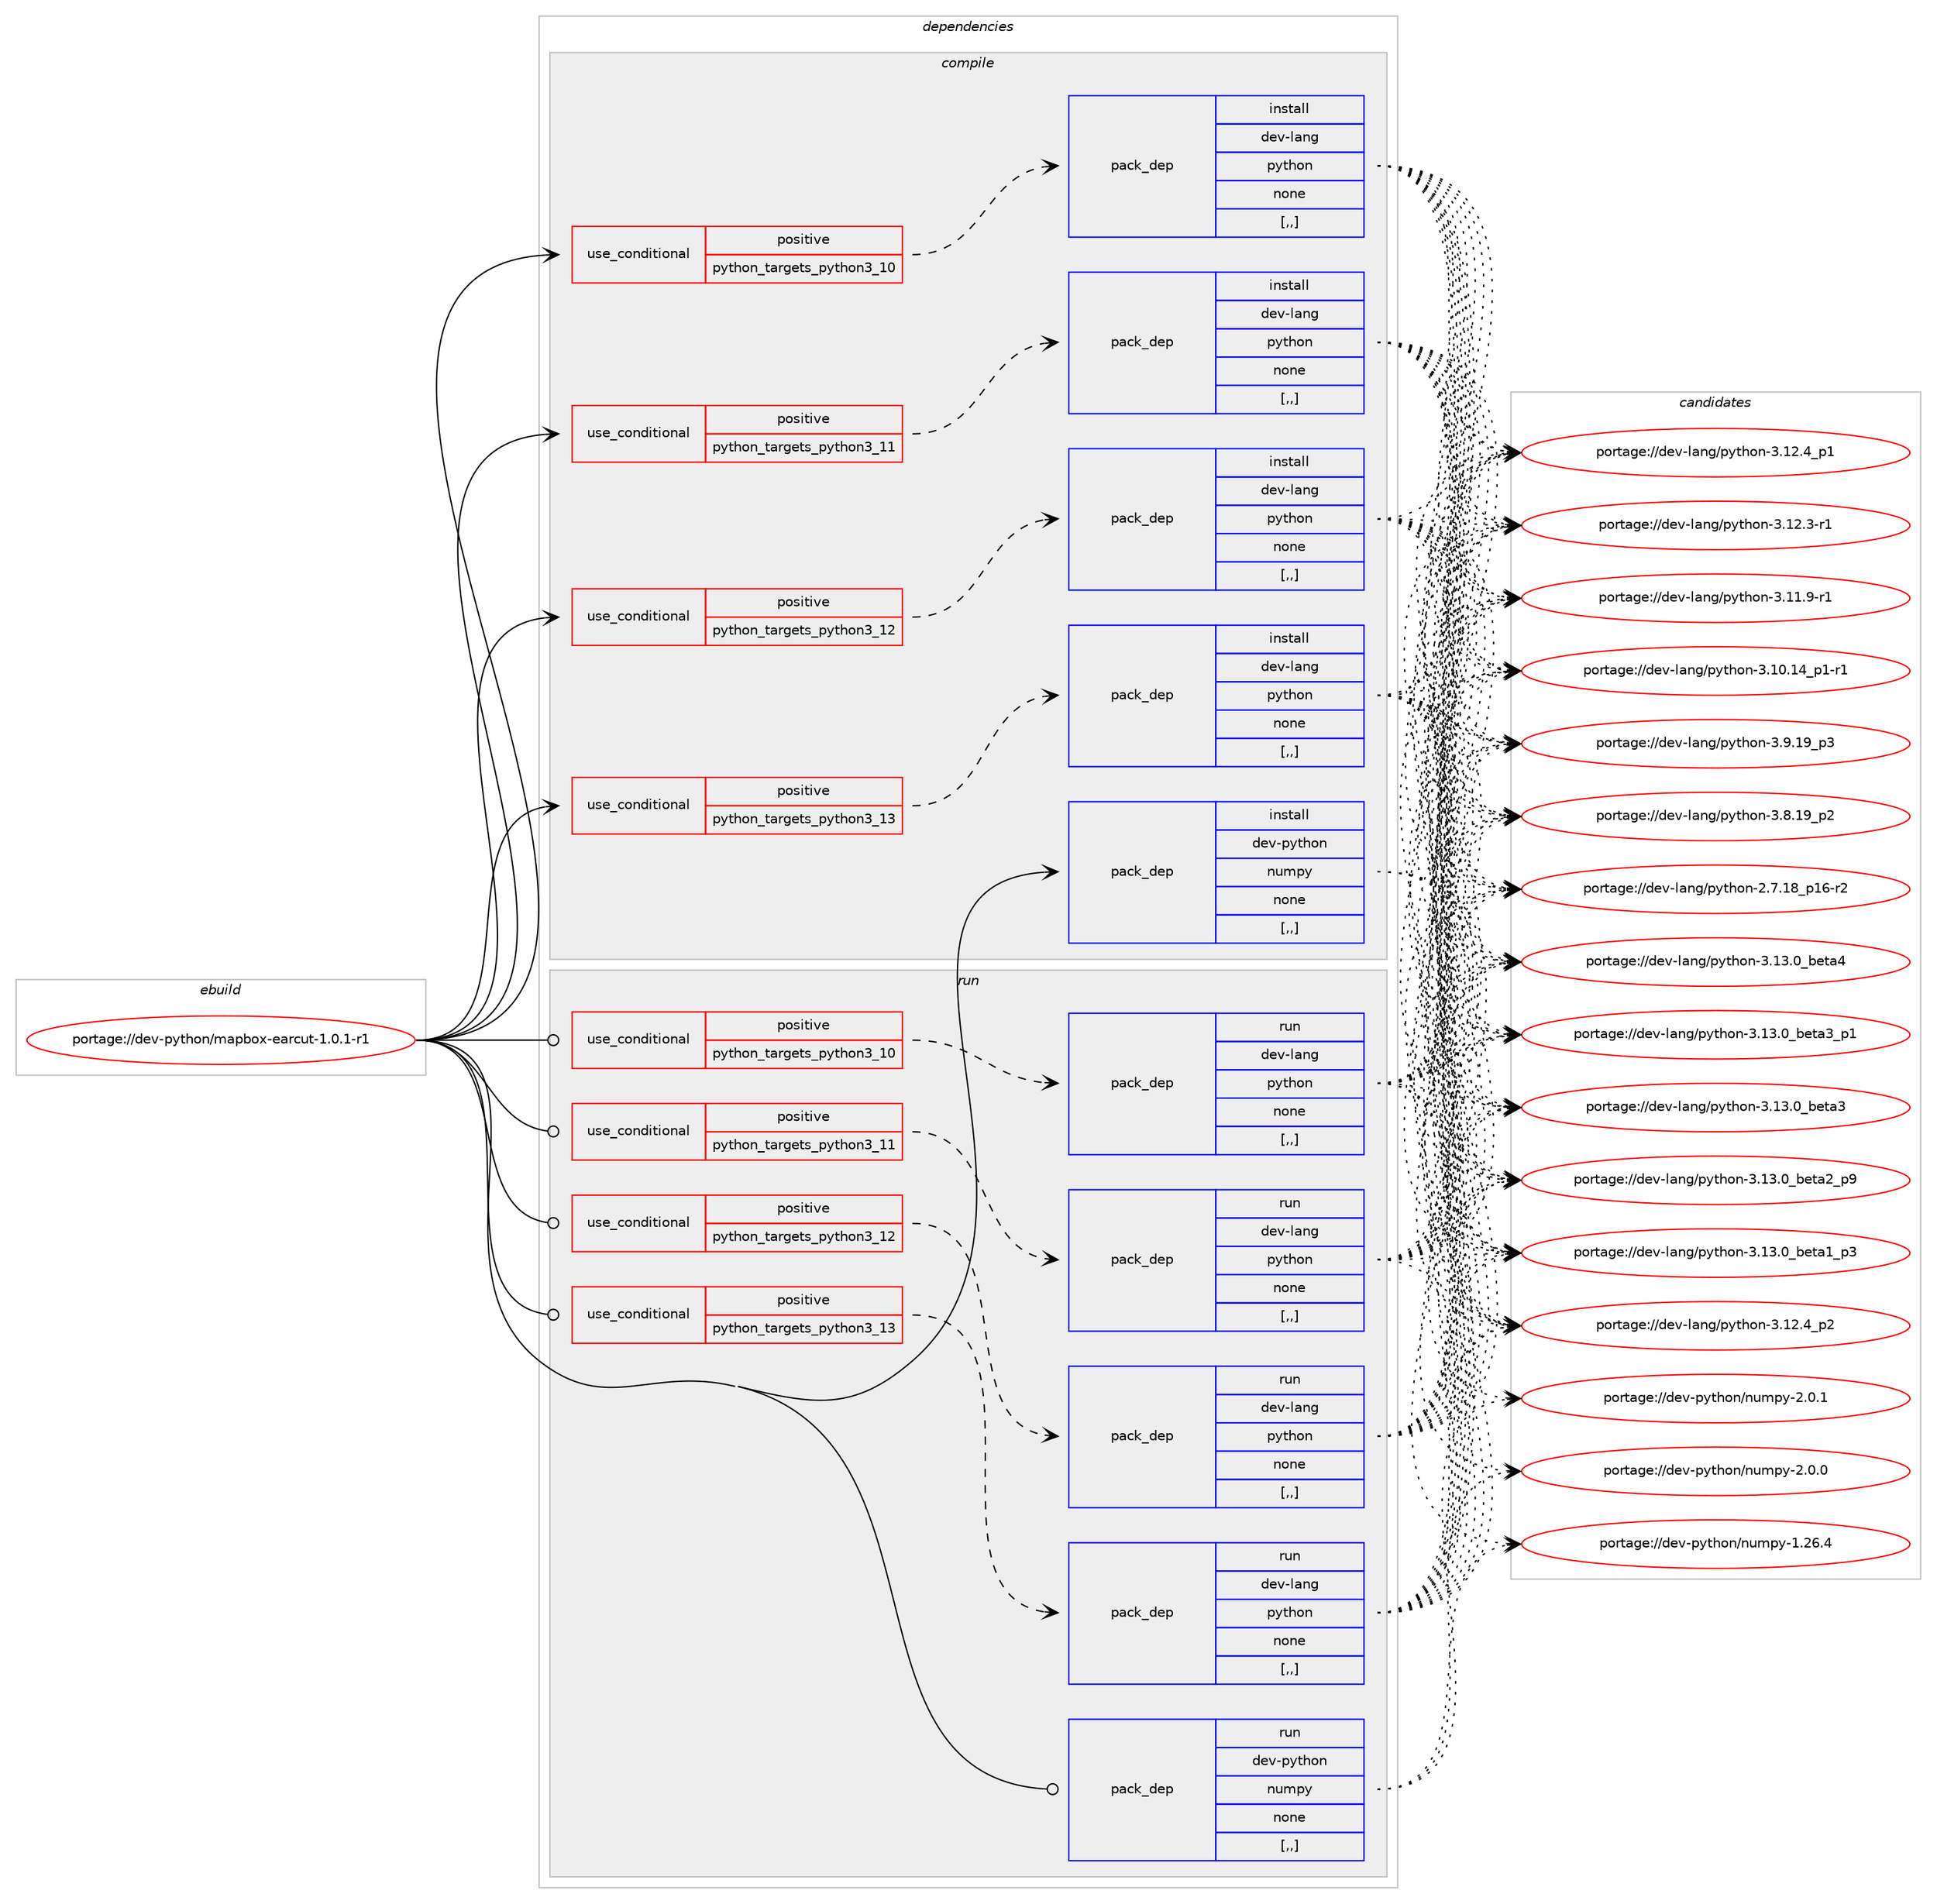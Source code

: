 digraph prolog {

# *************
# Graph options
# *************

newrank=true;
concentrate=true;
compound=true;
graph [rankdir=LR,fontname=Helvetica,fontsize=10,ranksep=1.5];#, ranksep=2.5, nodesep=0.2];
edge  [arrowhead=vee];
node  [fontname=Helvetica,fontsize=10];

# **********
# The ebuild
# **********

subgraph cluster_leftcol {
color=gray;
label=<<i>ebuild</i>>;
id [label="portage://dev-python/mapbox-earcut-1.0.1-r1", color=red, width=4, href="../dev-python/mapbox-earcut-1.0.1-r1.svg"];
}

# ****************
# The dependencies
# ****************

subgraph cluster_midcol {
color=gray;
label=<<i>dependencies</i>>;
subgraph cluster_compile {
fillcolor="#eeeeee";
style=filled;
label=<<i>compile</i>>;
subgraph cond34644 {
dependency150908 [label=<<TABLE BORDER="0" CELLBORDER="1" CELLSPACING="0" CELLPADDING="4"><TR><TD ROWSPAN="3" CELLPADDING="10">use_conditional</TD></TR><TR><TD>positive</TD></TR><TR><TD>python_targets_python3_10</TD></TR></TABLE>>, shape=none, color=red];
subgraph pack115015 {
dependency150909 [label=<<TABLE BORDER="0" CELLBORDER="1" CELLSPACING="0" CELLPADDING="4" WIDTH="220"><TR><TD ROWSPAN="6" CELLPADDING="30">pack_dep</TD></TR><TR><TD WIDTH="110">install</TD></TR><TR><TD>dev-lang</TD></TR><TR><TD>python</TD></TR><TR><TD>none</TD></TR><TR><TD>[,,]</TD></TR></TABLE>>, shape=none, color=blue];
}
dependency150908:e -> dependency150909:w [weight=20,style="dashed",arrowhead="vee"];
}
id:e -> dependency150908:w [weight=20,style="solid",arrowhead="vee"];
subgraph cond34645 {
dependency150910 [label=<<TABLE BORDER="0" CELLBORDER="1" CELLSPACING="0" CELLPADDING="4"><TR><TD ROWSPAN="3" CELLPADDING="10">use_conditional</TD></TR><TR><TD>positive</TD></TR><TR><TD>python_targets_python3_11</TD></TR></TABLE>>, shape=none, color=red];
subgraph pack115016 {
dependency150911 [label=<<TABLE BORDER="0" CELLBORDER="1" CELLSPACING="0" CELLPADDING="4" WIDTH="220"><TR><TD ROWSPAN="6" CELLPADDING="30">pack_dep</TD></TR><TR><TD WIDTH="110">install</TD></TR><TR><TD>dev-lang</TD></TR><TR><TD>python</TD></TR><TR><TD>none</TD></TR><TR><TD>[,,]</TD></TR></TABLE>>, shape=none, color=blue];
}
dependency150910:e -> dependency150911:w [weight=20,style="dashed",arrowhead="vee"];
}
id:e -> dependency150910:w [weight=20,style="solid",arrowhead="vee"];
subgraph cond34646 {
dependency150912 [label=<<TABLE BORDER="0" CELLBORDER="1" CELLSPACING="0" CELLPADDING="4"><TR><TD ROWSPAN="3" CELLPADDING="10">use_conditional</TD></TR><TR><TD>positive</TD></TR><TR><TD>python_targets_python3_12</TD></TR></TABLE>>, shape=none, color=red];
subgraph pack115017 {
dependency150913 [label=<<TABLE BORDER="0" CELLBORDER="1" CELLSPACING="0" CELLPADDING="4" WIDTH="220"><TR><TD ROWSPAN="6" CELLPADDING="30">pack_dep</TD></TR><TR><TD WIDTH="110">install</TD></TR><TR><TD>dev-lang</TD></TR><TR><TD>python</TD></TR><TR><TD>none</TD></TR><TR><TD>[,,]</TD></TR></TABLE>>, shape=none, color=blue];
}
dependency150912:e -> dependency150913:w [weight=20,style="dashed",arrowhead="vee"];
}
id:e -> dependency150912:w [weight=20,style="solid",arrowhead="vee"];
subgraph cond34647 {
dependency150914 [label=<<TABLE BORDER="0" CELLBORDER="1" CELLSPACING="0" CELLPADDING="4"><TR><TD ROWSPAN="3" CELLPADDING="10">use_conditional</TD></TR><TR><TD>positive</TD></TR><TR><TD>python_targets_python3_13</TD></TR></TABLE>>, shape=none, color=red];
subgraph pack115018 {
dependency150915 [label=<<TABLE BORDER="0" CELLBORDER="1" CELLSPACING="0" CELLPADDING="4" WIDTH="220"><TR><TD ROWSPAN="6" CELLPADDING="30">pack_dep</TD></TR><TR><TD WIDTH="110">install</TD></TR><TR><TD>dev-lang</TD></TR><TR><TD>python</TD></TR><TR><TD>none</TD></TR><TR><TD>[,,]</TD></TR></TABLE>>, shape=none, color=blue];
}
dependency150914:e -> dependency150915:w [weight=20,style="dashed",arrowhead="vee"];
}
id:e -> dependency150914:w [weight=20,style="solid",arrowhead="vee"];
subgraph pack115019 {
dependency150916 [label=<<TABLE BORDER="0" CELLBORDER="1" CELLSPACING="0" CELLPADDING="4" WIDTH="220"><TR><TD ROWSPAN="6" CELLPADDING="30">pack_dep</TD></TR><TR><TD WIDTH="110">install</TD></TR><TR><TD>dev-python</TD></TR><TR><TD>numpy</TD></TR><TR><TD>none</TD></TR><TR><TD>[,,]</TD></TR></TABLE>>, shape=none, color=blue];
}
id:e -> dependency150916:w [weight=20,style="solid",arrowhead="vee"];
}
subgraph cluster_compileandrun {
fillcolor="#eeeeee";
style=filled;
label=<<i>compile and run</i>>;
}
subgraph cluster_run {
fillcolor="#eeeeee";
style=filled;
label=<<i>run</i>>;
subgraph cond34648 {
dependency150917 [label=<<TABLE BORDER="0" CELLBORDER="1" CELLSPACING="0" CELLPADDING="4"><TR><TD ROWSPAN="3" CELLPADDING="10">use_conditional</TD></TR><TR><TD>positive</TD></TR><TR><TD>python_targets_python3_10</TD></TR></TABLE>>, shape=none, color=red];
subgraph pack115020 {
dependency150918 [label=<<TABLE BORDER="0" CELLBORDER="1" CELLSPACING="0" CELLPADDING="4" WIDTH="220"><TR><TD ROWSPAN="6" CELLPADDING="30">pack_dep</TD></TR><TR><TD WIDTH="110">run</TD></TR><TR><TD>dev-lang</TD></TR><TR><TD>python</TD></TR><TR><TD>none</TD></TR><TR><TD>[,,]</TD></TR></TABLE>>, shape=none, color=blue];
}
dependency150917:e -> dependency150918:w [weight=20,style="dashed",arrowhead="vee"];
}
id:e -> dependency150917:w [weight=20,style="solid",arrowhead="odot"];
subgraph cond34649 {
dependency150919 [label=<<TABLE BORDER="0" CELLBORDER="1" CELLSPACING="0" CELLPADDING="4"><TR><TD ROWSPAN="3" CELLPADDING="10">use_conditional</TD></TR><TR><TD>positive</TD></TR><TR><TD>python_targets_python3_11</TD></TR></TABLE>>, shape=none, color=red];
subgraph pack115021 {
dependency150920 [label=<<TABLE BORDER="0" CELLBORDER="1" CELLSPACING="0" CELLPADDING="4" WIDTH="220"><TR><TD ROWSPAN="6" CELLPADDING="30">pack_dep</TD></TR><TR><TD WIDTH="110">run</TD></TR><TR><TD>dev-lang</TD></TR><TR><TD>python</TD></TR><TR><TD>none</TD></TR><TR><TD>[,,]</TD></TR></TABLE>>, shape=none, color=blue];
}
dependency150919:e -> dependency150920:w [weight=20,style="dashed",arrowhead="vee"];
}
id:e -> dependency150919:w [weight=20,style="solid",arrowhead="odot"];
subgraph cond34650 {
dependency150921 [label=<<TABLE BORDER="0" CELLBORDER="1" CELLSPACING="0" CELLPADDING="4"><TR><TD ROWSPAN="3" CELLPADDING="10">use_conditional</TD></TR><TR><TD>positive</TD></TR><TR><TD>python_targets_python3_12</TD></TR></TABLE>>, shape=none, color=red];
subgraph pack115022 {
dependency150922 [label=<<TABLE BORDER="0" CELLBORDER="1" CELLSPACING="0" CELLPADDING="4" WIDTH="220"><TR><TD ROWSPAN="6" CELLPADDING="30">pack_dep</TD></TR><TR><TD WIDTH="110">run</TD></TR><TR><TD>dev-lang</TD></TR><TR><TD>python</TD></TR><TR><TD>none</TD></TR><TR><TD>[,,]</TD></TR></TABLE>>, shape=none, color=blue];
}
dependency150921:e -> dependency150922:w [weight=20,style="dashed",arrowhead="vee"];
}
id:e -> dependency150921:w [weight=20,style="solid",arrowhead="odot"];
subgraph cond34651 {
dependency150923 [label=<<TABLE BORDER="0" CELLBORDER="1" CELLSPACING="0" CELLPADDING="4"><TR><TD ROWSPAN="3" CELLPADDING="10">use_conditional</TD></TR><TR><TD>positive</TD></TR><TR><TD>python_targets_python3_13</TD></TR></TABLE>>, shape=none, color=red];
subgraph pack115023 {
dependency150924 [label=<<TABLE BORDER="0" CELLBORDER="1" CELLSPACING="0" CELLPADDING="4" WIDTH="220"><TR><TD ROWSPAN="6" CELLPADDING="30">pack_dep</TD></TR><TR><TD WIDTH="110">run</TD></TR><TR><TD>dev-lang</TD></TR><TR><TD>python</TD></TR><TR><TD>none</TD></TR><TR><TD>[,,]</TD></TR></TABLE>>, shape=none, color=blue];
}
dependency150923:e -> dependency150924:w [weight=20,style="dashed",arrowhead="vee"];
}
id:e -> dependency150923:w [weight=20,style="solid",arrowhead="odot"];
subgraph pack115024 {
dependency150925 [label=<<TABLE BORDER="0" CELLBORDER="1" CELLSPACING="0" CELLPADDING="4" WIDTH="220"><TR><TD ROWSPAN="6" CELLPADDING="30">pack_dep</TD></TR><TR><TD WIDTH="110">run</TD></TR><TR><TD>dev-python</TD></TR><TR><TD>numpy</TD></TR><TR><TD>none</TD></TR><TR><TD>[,,]</TD></TR></TABLE>>, shape=none, color=blue];
}
id:e -> dependency150925:w [weight=20,style="solid",arrowhead="odot"];
}
}

# **************
# The candidates
# **************

subgraph cluster_choices {
rank=same;
color=gray;
label=<<i>candidates</i>>;

subgraph choice115015 {
color=black;
nodesep=1;
choice1001011184510897110103471121211161041111104551464951464895981011169752 [label="portage://dev-lang/python-3.13.0_beta4", color=red, width=4,href="../dev-lang/python-3.13.0_beta4.svg"];
choice10010111845108971101034711212111610411111045514649514648959810111697519511249 [label="portage://dev-lang/python-3.13.0_beta3_p1", color=red, width=4,href="../dev-lang/python-3.13.0_beta3_p1.svg"];
choice1001011184510897110103471121211161041111104551464951464895981011169751 [label="portage://dev-lang/python-3.13.0_beta3", color=red, width=4,href="../dev-lang/python-3.13.0_beta3.svg"];
choice10010111845108971101034711212111610411111045514649514648959810111697509511257 [label="portage://dev-lang/python-3.13.0_beta2_p9", color=red, width=4,href="../dev-lang/python-3.13.0_beta2_p9.svg"];
choice10010111845108971101034711212111610411111045514649514648959810111697499511251 [label="portage://dev-lang/python-3.13.0_beta1_p3", color=red, width=4,href="../dev-lang/python-3.13.0_beta1_p3.svg"];
choice100101118451089711010347112121116104111110455146495046529511250 [label="portage://dev-lang/python-3.12.4_p2", color=red, width=4,href="../dev-lang/python-3.12.4_p2.svg"];
choice100101118451089711010347112121116104111110455146495046529511249 [label="portage://dev-lang/python-3.12.4_p1", color=red, width=4,href="../dev-lang/python-3.12.4_p1.svg"];
choice100101118451089711010347112121116104111110455146495046514511449 [label="portage://dev-lang/python-3.12.3-r1", color=red, width=4,href="../dev-lang/python-3.12.3-r1.svg"];
choice100101118451089711010347112121116104111110455146494946574511449 [label="portage://dev-lang/python-3.11.9-r1", color=red, width=4,href="../dev-lang/python-3.11.9-r1.svg"];
choice100101118451089711010347112121116104111110455146494846495295112494511449 [label="portage://dev-lang/python-3.10.14_p1-r1", color=red, width=4,href="../dev-lang/python-3.10.14_p1-r1.svg"];
choice100101118451089711010347112121116104111110455146574649579511251 [label="portage://dev-lang/python-3.9.19_p3", color=red, width=4,href="../dev-lang/python-3.9.19_p3.svg"];
choice100101118451089711010347112121116104111110455146564649579511250 [label="portage://dev-lang/python-3.8.19_p2", color=red, width=4,href="../dev-lang/python-3.8.19_p2.svg"];
choice100101118451089711010347112121116104111110455046554649569511249544511450 [label="portage://dev-lang/python-2.7.18_p16-r2", color=red, width=4,href="../dev-lang/python-2.7.18_p16-r2.svg"];
dependency150909:e -> choice1001011184510897110103471121211161041111104551464951464895981011169752:w [style=dotted,weight="100"];
dependency150909:e -> choice10010111845108971101034711212111610411111045514649514648959810111697519511249:w [style=dotted,weight="100"];
dependency150909:e -> choice1001011184510897110103471121211161041111104551464951464895981011169751:w [style=dotted,weight="100"];
dependency150909:e -> choice10010111845108971101034711212111610411111045514649514648959810111697509511257:w [style=dotted,weight="100"];
dependency150909:e -> choice10010111845108971101034711212111610411111045514649514648959810111697499511251:w [style=dotted,weight="100"];
dependency150909:e -> choice100101118451089711010347112121116104111110455146495046529511250:w [style=dotted,weight="100"];
dependency150909:e -> choice100101118451089711010347112121116104111110455146495046529511249:w [style=dotted,weight="100"];
dependency150909:e -> choice100101118451089711010347112121116104111110455146495046514511449:w [style=dotted,weight="100"];
dependency150909:e -> choice100101118451089711010347112121116104111110455146494946574511449:w [style=dotted,weight="100"];
dependency150909:e -> choice100101118451089711010347112121116104111110455146494846495295112494511449:w [style=dotted,weight="100"];
dependency150909:e -> choice100101118451089711010347112121116104111110455146574649579511251:w [style=dotted,weight="100"];
dependency150909:e -> choice100101118451089711010347112121116104111110455146564649579511250:w [style=dotted,weight="100"];
dependency150909:e -> choice100101118451089711010347112121116104111110455046554649569511249544511450:w [style=dotted,weight="100"];
}
subgraph choice115016 {
color=black;
nodesep=1;
choice1001011184510897110103471121211161041111104551464951464895981011169752 [label="portage://dev-lang/python-3.13.0_beta4", color=red, width=4,href="../dev-lang/python-3.13.0_beta4.svg"];
choice10010111845108971101034711212111610411111045514649514648959810111697519511249 [label="portage://dev-lang/python-3.13.0_beta3_p1", color=red, width=4,href="../dev-lang/python-3.13.0_beta3_p1.svg"];
choice1001011184510897110103471121211161041111104551464951464895981011169751 [label="portage://dev-lang/python-3.13.0_beta3", color=red, width=4,href="../dev-lang/python-3.13.0_beta3.svg"];
choice10010111845108971101034711212111610411111045514649514648959810111697509511257 [label="portage://dev-lang/python-3.13.0_beta2_p9", color=red, width=4,href="../dev-lang/python-3.13.0_beta2_p9.svg"];
choice10010111845108971101034711212111610411111045514649514648959810111697499511251 [label="portage://dev-lang/python-3.13.0_beta1_p3", color=red, width=4,href="../dev-lang/python-3.13.0_beta1_p3.svg"];
choice100101118451089711010347112121116104111110455146495046529511250 [label="portage://dev-lang/python-3.12.4_p2", color=red, width=4,href="../dev-lang/python-3.12.4_p2.svg"];
choice100101118451089711010347112121116104111110455146495046529511249 [label="portage://dev-lang/python-3.12.4_p1", color=red, width=4,href="../dev-lang/python-3.12.4_p1.svg"];
choice100101118451089711010347112121116104111110455146495046514511449 [label="portage://dev-lang/python-3.12.3-r1", color=red, width=4,href="../dev-lang/python-3.12.3-r1.svg"];
choice100101118451089711010347112121116104111110455146494946574511449 [label="portage://dev-lang/python-3.11.9-r1", color=red, width=4,href="../dev-lang/python-3.11.9-r1.svg"];
choice100101118451089711010347112121116104111110455146494846495295112494511449 [label="portage://dev-lang/python-3.10.14_p1-r1", color=red, width=4,href="../dev-lang/python-3.10.14_p1-r1.svg"];
choice100101118451089711010347112121116104111110455146574649579511251 [label="portage://dev-lang/python-3.9.19_p3", color=red, width=4,href="../dev-lang/python-3.9.19_p3.svg"];
choice100101118451089711010347112121116104111110455146564649579511250 [label="portage://dev-lang/python-3.8.19_p2", color=red, width=4,href="../dev-lang/python-3.8.19_p2.svg"];
choice100101118451089711010347112121116104111110455046554649569511249544511450 [label="portage://dev-lang/python-2.7.18_p16-r2", color=red, width=4,href="../dev-lang/python-2.7.18_p16-r2.svg"];
dependency150911:e -> choice1001011184510897110103471121211161041111104551464951464895981011169752:w [style=dotted,weight="100"];
dependency150911:e -> choice10010111845108971101034711212111610411111045514649514648959810111697519511249:w [style=dotted,weight="100"];
dependency150911:e -> choice1001011184510897110103471121211161041111104551464951464895981011169751:w [style=dotted,weight="100"];
dependency150911:e -> choice10010111845108971101034711212111610411111045514649514648959810111697509511257:w [style=dotted,weight="100"];
dependency150911:e -> choice10010111845108971101034711212111610411111045514649514648959810111697499511251:w [style=dotted,weight="100"];
dependency150911:e -> choice100101118451089711010347112121116104111110455146495046529511250:w [style=dotted,weight="100"];
dependency150911:e -> choice100101118451089711010347112121116104111110455146495046529511249:w [style=dotted,weight="100"];
dependency150911:e -> choice100101118451089711010347112121116104111110455146495046514511449:w [style=dotted,weight="100"];
dependency150911:e -> choice100101118451089711010347112121116104111110455146494946574511449:w [style=dotted,weight="100"];
dependency150911:e -> choice100101118451089711010347112121116104111110455146494846495295112494511449:w [style=dotted,weight="100"];
dependency150911:e -> choice100101118451089711010347112121116104111110455146574649579511251:w [style=dotted,weight="100"];
dependency150911:e -> choice100101118451089711010347112121116104111110455146564649579511250:w [style=dotted,weight="100"];
dependency150911:e -> choice100101118451089711010347112121116104111110455046554649569511249544511450:w [style=dotted,weight="100"];
}
subgraph choice115017 {
color=black;
nodesep=1;
choice1001011184510897110103471121211161041111104551464951464895981011169752 [label="portage://dev-lang/python-3.13.0_beta4", color=red, width=4,href="../dev-lang/python-3.13.0_beta4.svg"];
choice10010111845108971101034711212111610411111045514649514648959810111697519511249 [label="portage://dev-lang/python-3.13.0_beta3_p1", color=red, width=4,href="../dev-lang/python-3.13.0_beta3_p1.svg"];
choice1001011184510897110103471121211161041111104551464951464895981011169751 [label="portage://dev-lang/python-3.13.0_beta3", color=red, width=4,href="../dev-lang/python-3.13.0_beta3.svg"];
choice10010111845108971101034711212111610411111045514649514648959810111697509511257 [label="portage://dev-lang/python-3.13.0_beta2_p9", color=red, width=4,href="../dev-lang/python-3.13.0_beta2_p9.svg"];
choice10010111845108971101034711212111610411111045514649514648959810111697499511251 [label="portage://dev-lang/python-3.13.0_beta1_p3", color=red, width=4,href="../dev-lang/python-3.13.0_beta1_p3.svg"];
choice100101118451089711010347112121116104111110455146495046529511250 [label="portage://dev-lang/python-3.12.4_p2", color=red, width=4,href="../dev-lang/python-3.12.4_p2.svg"];
choice100101118451089711010347112121116104111110455146495046529511249 [label="portage://dev-lang/python-3.12.4_p1", color=red, width=4,href="../dev-lang/python-3.12.4_p1.svg"];
choice100101118451089711010347112121116104111110455146495046514511449 [label="portage://dev-lang/python-3.12.3-r1", color=red, width=4,href="../dev-lang/python-3.12.3-r1.svg"];
choice100101118451089711010347112121116104111110455146494946574511449 [label="portage://dev-lang/python-3.11.9-r1", color=red, width=4,href="../dev-lang/python-3.11.9-r1.svg"];
choice100101118451089711010347112121116104111110455146494846495295112494511449 [label="portage://dev-lang/python-3.10.14_p1-r1", color=red, width=4,href="../dev-lang/python-3.10.14_p1-r1.svg"];
choice100101118451089711010347112121116104111110455146574649579511251 [label="portage://dev-lang/python-3.9.19_p3", color=red, width=4,href="../dev-lang/python-3.9.19_p3.svg"];
choice100101118451089711010347112121116104111110455146564649579511250 [label="portage://dev-lang/python-3.8.19_p2", color=red, width=4,href="../dev-lang/python-3.8.19_p2.svg"];
choice100101118451089711010347112121116104111110455046554649569511249544511450 [label="portage://dev-lang/python-2.7.18_p16-r2", color=red, width=4,href="../dev-lang/python-2.7.18_p16-r2.svg"];
dependency150913:e -> choice1001011184510897110103471121211161041111104551464951464895981011169752:w [style=dotted,weight="100"];
dependency150913:e -> choice10010111845108971101034711212111610411111045514649514648959810111697519511249:w [style=dotted,weight="100"];
dependency150913:e -> choice1001011184510897110103471121211161041111104551464951464895981011169751:w [style=dotted,weight="100"];
dependency150913:e -> choice10010111845108971101034711212111610411111045514649514648959810111697509511257:w [style=dotted,weight="100"];
dependency150913:e -> choice10010111845108971101034711212111610411111045514649514648959810111697499511251:w [style=dotted,weight="100"];
dependency150913:e -> choice100101118451089711010347112121116104111110455146495046529511250:w [style=dotted,weight="100"];
dependency150913:e -> choice100101118451089711010347112121116104111110455146495046529511249:w [style=dotted,weight="100"];
dependency150913:e -> choice100101118451089711010347112121116104111110455146495046514511449:w [style=dotted,weight="100"];
dependency150913:e -> choice100101118451089711010347112121116104111110455146494946574511449:w [style=dotted,weight="100"];
dependency150913:e -> choice100101118451089711010347112121116104111110455146494846495295112494511449:w [style=dotted,weight="100"];
dependency150913:e -> choice100101118451089711010347112121116104111110455146574649579511251:w [style=dotted,weight="100"];
dependency150913:e -> choice100101118451089711010347112121116104111110455146564649579511250:w [style=dotted,weight="100"];
dependency150913:e -> choice100101118451089711010347112121116104111110455046554649569511249544511450:w [style=dotted,weight="100"];
}
subgraph choice115018 {
color=black;
nodesep=1;
choice1001011184510897110103471121211161041111104551464951464895981011169752 [label="portage://dev-lang/python-3.13.0_beta4", color=red, width=4,href="../dev-lang/python-3.13.0_beta4.svg"];
choice10010111845108971101034711212111610411111045514649514648959810111697519511249 [label="portage://dev-lang/python-3.13.0_beta3_p1", color=red, width=4,href="../dev-lang/python-3.13.0_beta3_p1.svg"];
choice1001011184510897110103471121211161041111104551464951464895981011169751 [label="portage://dev-lang/python-3.13.0_beta3", color=red, width=4,href="../dev-lang/python-3.13.0_beta3.svg"];
choice10010111845108971101034711212111610411111045514649514648959810111697509511257 [label="portage://dev-lang/python-3.13.0_beta2_p9", color=red, width=4,href="../dev-lang/python-3.13.0_beta2_p9.svg"];
choice10010111845108971101034711212111610411111045514649514648959810111697499511251 [label="portage://dev-lang/python-3.13.0_beta1_p3", color=red, width=4,href="../dev-lang/python-3.13.0_beta1_p3.svg"];
choice100101118451089711010347112121116104111110455146495046529511250 [label="portage://dev-lang/python-3.12.4_p2", color=red, width=4,href="../dev-lang/python-3.12.4_p2.svg"];
choice100101118451089711010347112121116104111110455146495046529511249 [label="portage://dev-lang/python-3.12.4_p1", color=red, width=4,href="../dev-lang/python-3.12.4_p1.svg"];
choice100101118451089711010347112121116104111110455146495046514511449 [label="portage://dev-lang/python-3.12.3-r1", color=red, width=4,href="../dev-lang/python-3.12.3-r1.svg"];
choice100101118451089711010347112121116104111110455146494946574511449 [label="portage://dev-lang/python-3.11.9-r1", color=red, width=4,href="../dev-lang/python-3.11.9-r1.svg"];
choice100101118451089711010347112121116104111110455146494846495295112494511449 [label="portage://dev-lang/python-3.10.14_p1-r1", color=red, width=4,href="../dev-lang/python-3.10.14_p1-r1.svg"];
choice100101118451089711010347112121116104111110455146574649579511251 [label="portage://dev-lang/python-3.9.19_p3", color=red, width=4,href="../dev-lang/python-3.9.19_p3.svg"];
choice100101118451089711010347112121116104111110455146564649579511250 [label="portage://dev-lang/python-3.8.19_p2", color=red, width=4,href="../dev-lang/python-3.8.19_p2.svg"];
choice100101118451089711010347112121116104111110455046554649569511249544511450 [label="portage://dev-lang/python-2.7.18_p16-r2", color=red, width=4,href="../dev-lang/python-2.7.18_p16-r2.svg"];
dependency150915:e -> choice1001011184510897110103471121211161041111104551464951464895981011169752:w [style=dotted,weight="100"];
dependency150915:e -> choice10010111845108971101034711212111610411111045514649514648959810111697519511249:w [style=dotted,weight="100"];
dependency150915:e -> choice1001011184510897110103471121211161041111104551464951464895981011169751:w [style=dotted,weight="100"];
dependency150915:e -> choice10010111845108971101034711212111610411111045514649514648959810111697509511257:w [style=dotted,weight="100"];
dependency150915:e -> choice10010111845108971101034711212111610411111045514649514648959810111697499511251:w [style=dotted,weight="100"];
dependency150915:e -> choice100101118451089711010347112121116104111110455146495046529511250:w [style=dotted,weight="100"];
dependency150915:e -> choice100101118451089711010347112121116104111110455146495046529511249:w [style=dotted,weight="100"];
dependency150915:e -> choice100101118451089711010347112121116104111110455146495046514511449:w [style=dotted,weight="100"];
dependency150915:e -> choice100101118451089711010347112121116104111110455146494946574511449:w [style=dotted,weight="100"];
dependency150915:e -> choice100101118451089711010347112121116104111110455146494846495295112494511449:w [style=dotted,weight="100"];
dependency150915:e -> choice100101118451089711010347112121116104111110455146574649579511251:w [style=dotted,weight="100"];
dependency150915:e -> choice100101118451089711010347112121116104111110455146564649579511250:w [style=dotted,weight="100"];
dependency150915:e -> choice100101118451089711010347112121116104111110455046554649569511249544511450:w [style=dotted,weight="100"];
}
subgraph choice115019 {
color=black;
nodesep=1;
choice1001011184511212111610411111047110117109112121455046484649 [label="portage://dev-python/numpy-2.0.1", color=red, width=4,href="../dev-python/numpy-2.0.1.svg"];
choice1001011184511212111610411111047110117109112121455046484648 [label="portage://dev-python/numpy-2.0.0", color=red, width=4,href="../dev-python/numpy-2.0.0.svg"];
choice100101118451121211161041111104711011710911212145494650544652 [label="portage://dev-python/numpy-1.26.4", color=red, width=4,href="../dev-python/numpy-1.26.4.svg"];
dependency150916:e -> choice1001011184511212111610411111047110117109112121455046484649:w [style=dotted,weight="100"];
dependency150916:e -> choice1001011184511212111610411111047110117109112121455046484648:w [style=dotted,weight="100"];
dependency150916:e -> choice100101118451121211161041111104711011710911212145494650544652:w [style=dotted,weight="100"];
}
subgraph choice115020 {
color=black;
nodesep=1;
choice1001011184510897110103471121211161041111104551464951464895981011169752 [label="portage://dev-lang/python-3.13.0_beta4", color=red, width=4,href="../dev-lang/python-3.13.0_beta4.svg"];
choice10010111845108971101034711212111610411111045514649514648959810111697519511249 [label="portage://dev-lang/python-3.13.0_beta3_p1", color=red, width=4,href="../dev-lang/python-3.13.0_beta3_p1.svg"];
choice1001011184510897110103471121211161041111104551464951464895981011169751 [label="portage://dev-lang/python-3.13.0_beta3", color=red, width=4,href="../dev-lang/python-3.13.0_beta3.svg"];
choice10010111845108971101034711212111610411111045514649514648959810111697509511257 [label="portage://dev-lang/python-3.13.0_beta2_p9", color=red, width=4,href="../dev-lang/python-3.13.0_beta2_p9.svg"];
choice10010111845108971101034711212111610411111045514649514648959810111697499511251 [label="portage://dev-lang/python-3.13.0_beta1_p3", color=red, width=4,href="../dev-lang/python-3.13.0_beta1_p3.svg"];
choice100101118451089711010347112121116104111110455146495046529511250 [label="portage://dev-lang/python-3.12.4_p2", color=red, width=4,href="../dev-lang/python-3.12.4_p2.svg"];
choice100101118451089711010347112121116104111110455146495046529511249 [label="portage://dev-lang/python-3.12.4_p1", color=red, width=4,href="../dev-lang/python-3.12.4_p1.svg"];
choice100101118451089711010347112121116104111110455146495046514511449 [label="portage://dev-lang/python-3.12.3-r1", color=red, width=4,href="../dev-lang/python-3.12.3-r1.svg"];
choice100101118451089711010347112121116104111110455146494946574511449 [label="portage://dev-lang/python-3.11.9-r1", color=red, width=4,href="../dev-lang/python-3.11.9-r1.svg"];
choice100101118451089711010347112121116104111110455146494846495295112494511449 [label="portage://dev-lang/python-3.10.14_p1-r1", color=red, width=4,href="../dev-lang/python-3.10.14_p1-r1.svg"];
choice100101118451089711010347112121116104111110455146574649579511251 [label="portage://dev-lang/python-3.9.19_p3", color=red, width=4,href="../dev-lang/python-3.9.19_p3.svg"];
choice100101118451089711010347112121116104111110455146564649579511250 [label="portage://dev-lang/python-3.8.19_p2", color=red, width=4,href="../dev-lang/python-3.8.19_p2.svg"];
choice100101118451089711010347112121116104111110455046554649569511249544511450 [label="portage://dev-lang/python-2.7.18_p16-r2", color=red, width=4,href="../dev-lang/python-2.7.18_p16-r2.svg"];
dependency150918:e -> choice1001011184510897110103471121211161041111104551464951464895981011169752:w [style=dotted,weight="100"];
dependency150918:e -> choice10010111845108971101034711212111610411111045514649514648959810111697519511249:w [style=dotted,weight="100"];
dependency150918:e -> choice1001011184510897110103471121211161041111104551464951464895981011169751:w [style=dotted,weight="100"];
dependency150918:e -> choice10010111845108971101034711212111610411111045514649514648959810111697509511257:w [style=dotted,weight="100"];
dependency150918:e -> choice10010111845108971101034711212111610411111045514649514648959810111697499511251:w [style=dotted,weight="100"];
dependency150918:e -> choice100101118451089711010347112121116104111110455146495046529511250:w [style=dotted,weight="100"];
dependency150918:e -> choice100101118451089711010347112121116104111110455146495046529511249:w [style=dotted,weight="100"];
dependency150918:e -> choice100101118451089711010347112121116104111110455146495046514511449:w [style=dotted,weight="100"];
dependency150918:e -> choice100101118451089711010347112121116104111110455146494946574511449:w [style=dotted,weight="100"];
dependency150918:e -> choice100101118451089711010347112121116104111110455146494846495295112494511449:w [style=dotted,weight="100"];
dependency150918:e -> choice100101118451089711010347112121116104111110455146574649579511251:w [style=dotted,weight="100"];
dependency150918:e -> choice100101118451089711010347112121116104111110455146564649579511250:w [style=dotted,weight="100"];
dependency150918:e -> choice100101118451089711010347112121116104111110455046554649569511249544511450:w [style=dotted,weight="100"];
}
subgraph choice115021 {
color=black;
nodesep=1;
choice1001011184510897110103471121211161041111104551464951464895981011169752 [label="portage://dev-lang/python-3.13.0_beta4", color=red, width=4,href="../dev-lang/python-3.13.0_beta4.svg"];
choice10010111845108971101034711212111610411111045514649514648959810111697519511249 [label="portage://dev-lang/python-3.13.0_beta3_p1", color=red, width=4,href="../dev-lang/python-3.13.0_beta3_p1.svg"];
choice1001011184510897110103471121211161041111104551464951464895981011169751 [label="portage://dev-lang/python-3.13.0_beta3", color=red, width=4,href="../dev-lang/python-3.13.0_beta3.svg"];
choice10010111845108971101034711212111610411111045514649514648959810111697509511257 [label="portage://dev-lang/python-3.13.0_beta2_p9", color=red, width=4,href="../dev-lang/python-3.13.0_beta2_p9.svg"];
choice10010111845108971101034711212111610411111045514649514648959810111697499511251 [label="portage://dev-lang/python-3.13.0_beta1_p3", color=red, width=4,href="../dev-lang/python-3.13.0_beta1_p3.svg"];
choice100101118451089711010347112121116104111110455146495046529511250 [label="portage://dev-lang/python-3.12.4_p2", color=red, width=4,href="../dev-lang/python-3.12.4_p2.svg"];
choice100101118451089711010347112121116104111110455146495046529511249 [label="portage://dev-lang/python-3.12.4_p1", color=red, width=4,href="../dev-lang/python-3.12.4_p1.svg"];
choice100101118451089711010347112121116104111110455146495046514511449 [label="portage://dev-lang/python-3.12.3-r1", color=red, width=4,href="../dev-lang/python-3.12.3-r1.svg"];
choice100101118451089711010347112121116104111110455146494946574511449 [label="portage://dev-lang/python-3.11.9-r1", color=red, width=4,href="../dev-lang/python-3.11.9-r1.svg"];
choice100101118451089711010347112121116104111110455146494846495295112494511449 [label="portage://dev-lang/python-3.10.14_p1-r1", color=red, width=4,href="../dev-lang/python-3.10.14_p1-r1.svg"];
choice100101118451089711010347112121116104111110455146574649579511251 [label="portage://dev-lang/python-3.9.19_p3", color=red, width=4,href="../dev-lang/python-3.9.19_p3.svg"];
choice100101118451089711010347112121116104111110455146564649579511250 [label="portage://dev-lang/python-3.8.19_p2", color=red, width=4,href="../dev-lang/python-3.8.19_p2.svg"];
choice100101118451089711010347112121116104111110455046554649569511249544511450 [label="portage://dev-lang/python-2.7.18_p16-r2", color=red, width=4,href="../dev-lang/python-2.7.18_p16-r2.svg"];
dependency150920:e -> choice1001011184510897110103471121211161041111104551464951464895981011169752:w [style=dotted,weight="100"];
dependency150920:e -> choice10010111845108971101034711212111610411111045514649514648959810111697519511249:w [style=dotted,weight="100"];
dependency150920:e -> choice1001011184510897110103471121211161041111104551464951464895981011169751:w [style=dotted,weight="100"];
dependency150920:e -> choice10010111845108971101034711212111610411111045514649514648959810111697509511257:w [style=dotted,weight="100"];
dependency150920:e -> choice10010111845108971101034711212111610411111045514649514648959810111697499511251:w [style=dotted,weight="100"];
dependency150920:e -> choice100101118451089711010347112121116104111110455146495046529511250:w [style=dotted,weight="100"];
dependency150920:e -> choice100101118451089711010347112121116104111110455146495046529511249:w [style=dotted,weight="100"];
dependency150920:e -> choice100101118451089711010347112121116104111110455146495046514511449:w [style=dotted,weight="100"];
dependency150920:e -> choice100101118451089711010347112121116104111110455146494946574511449:w [style=dotted,weight="100"];
dependency150920:e -> choice100101118451089711010347112121116104111110455146494846495295112494511449:w [style=dotted,weight="100"];
dependency150920:e -> choice100101118451089711010347112121116104111110455146574649579511251:w [style=dotted,weight="100"];
dependency150920:e -> choice100101118451089711010347112121116104111110455146564649579511250:w [style=dotted,weight="100"];
dependency150920:e -> choice100101118451089711010347112121116104111110455046554649569511249544511450:w [style=dotted,weight="100"];
}
subgraph choice115022 {
color=black;
nodesep=1;
choice1001011184510897110103471121211161041111104551464951464895981011169752 [label="portage://dev-lang/python-3.13.0_beta4", color=red, width=4,href="../dev-lang/python-3.13.0_beta4.svg"];
choice10010111845108971101034711212111610411111045514649514648959810111697519511249 [label="portage://dev-lang/python-3.13.0_beta3_p1", color=red, width=4,href="../dev-lang/python-3.13.0_beta3_p1.svg"];
choice1001011184510897110103471121211161041111104551464951464895981011169751 [label="portage://dev-lang/python-3.13.0_beta3", color=red, width=4,href="../dev-lang/python-3.13.0_beta3.svg"];
choice10010111845108971101034711212111610411111045514649514648959810111697509511257 [label="portage://dev-lang/python-3.13.0_beta2_p9", color=red, width=4,href="../dev-lang/python-3.13.0_beta2_p9.svg"];
choice10010111845108971101034711212111610411111045514649514648959810111697499511251 [label="portage://dev-lang/python-3.13.0_beta1_p3", color=red, width=4,href="../dev-lang/python-3.13.0_beta1_p3.svg"];
choice100101118451089711010347112121116104111110455146495046529511250 [label="portage://dev-lang/python-3.12.4_p2", color=red, width=4,href="../dev-lang/python-3.12.4_p2.svg"];
choice100101118451089711010347112121116104111110455146495046529511249 [label="portage://dev-lang/python-3.12.4_p1", color=red, width=4,href="../dev-lang/python-3.12.4_p1.svg"];
choice100101118451089711010347112121116104111110455146495046514511449 [label="portage://dev-lang/python-3.12.3-r1", color=red, width=4,href="../dev-lang/python-3.12.3-r1.svg"];
choice100101118451089711010347112121116104111110455146494946574511449 [label="portage://dev-lang/python-3.11.9-r1", color=red, width=4,href="../dev-lang/python-3.11.9-r1.svg"];
choice100101118451089711010347112121116104111110455146494846495295112494511449 [label="portage://dev-lang/python-3.10.14_p1-r1", color=red, width=4,href="../dev-lang/python-3.10.14_p1-r1.svg"];
choice100101118451089711010347112121116104111110455146574649579511251 [label="portage://dev-lang/python-3.9.19_p3", color=red, width=4,href="../dev-lang/python-3.9.19_p3.svg"];
choice100101118451089711010347112121116104111110455146564649579511250 [label="portage://dev-lang/python-3.8.19_p2", color=red, width=4,href="../dev-lang/python-3.8.19_p2.svg"];
choice100101118451089711010347112121116104111110455046554649569511249544511450 [label="portage://dev-lang/python-2.7.18_p16-r2", color=red, width=4,href="../dev-lang/python-2.7.18_p16-r2.svg"];
dependency150922:e -> choice1001011184510897110103471121211161041111104551464951464895981011169752:w [style=dotted,weight="100"];
dependency150922:e -> choice10010111845108971101034711212111610411111045514649514648959810111697519511249:w [style=dotted,weight="100"];
dependency150922:e -> choice1001011184510897110103471121211161041111104551464951464895981011169751:w [style=dotted,weight="100"];
dependency150922:e -> choice10010111845108971101034711212111610411111045514649514648959810111697509511257:w [style=dotted,weight="100"];
dependency150922:e -> choice10010111845108971101034711212111610411111045514649514648959810111697499511251:w [style=dotted,weight="100"];
dependency150922:e -> choice100101118451089711010347112121116104111110455146495046529511250:w [style=dotted,weight="100"];
dependency150922:e -> choice100101118451089711010347112121116104111110455146495046529511249:w [style=dotted,weight="100"];
dependency150922:e -> choice100101118451089711010347112121116104111110455146495046514511449:w [style=dotted,weight="100"];
dependency150922:e -> choice100101118451089711010347112121116104111110455146494946574511449:w [style=dotted,weight="100"];
dependency150922:e -> choice100101118451089711010347112121116104111110455146494846495295112494511449:w [style=dotted,weight="100"];
dependency150922:e -> choice100101118451089711010347112121116104111110455146574649579511251:w [style=dotted,weight="100"];
dependency150922:e -> choice100101118451089711010347112121116104111110455146564649579511250:w [style=dotted,weight="100"];
dependency150922:e -> choice100101118451089711010347112121116104111110455046554649569511249544511450:w [style=dotted,weight="100"];
}
subgraph choice115023 {
color=black;
nodesep=1;
choice1001011184510897110103471121211161041111104551464951464895981011169752 [label="portage://dev-lang/python-3.13.0_beta4", color=red, width=4,href="../dev-lang/python-3.13.0_beta4.svg"];
choice10010111845108971101034711212111610411111045514649514648959810111697519511249 [label="portage://dev-lang/python-3.13.0_beta3_p1", color=red, width=4,href="../dev-lang/python-3.13.0_beta3_p1.svg"];
choice1001011184510897110103471121211161041111104551464951464895981011169751 [label="portage://dev-lang/python-3.13.0_beta3", color=red, width=4,href="../dev-lang/python-3.13.0_beta3.svg"];
choice10010111845108971101034711212111610411111045514649514648959810111697509511257 [label="portage://dev-lang/python-3.13.0_beta2_p9", color=red, width=4,href="../dev-lang/python-3.13.0_beta2_p9.svg"];
choice10010111845108971101034711212111610411111045514649514648959810111697499511251 [label="portage://dev-lang/python-3.13.0_beta1_p3", color=red, width=4,href="../dev-lang/python-3.13.0_beta1_p3.svg"];
choice100101118451089711010347112121116104111110455146495046529511250 [label="portage://dev-lang/python-3.12.4_p2", color=red, width=4,href="../dev-lang/python-3.12.4_p2.svg"];
choice100101118451089711010347112121116104111110455146495046529511249 [label="portage://dev-lang/python-3.12.4_p1", color=red, width=4,href="../dev-lang/python-3.12.4_p1.svg"];
choice100101118451089711010347112121116104111110455146495046514511449 [label="portage://dev-lang/python-3.12.3-r1", color=red, width=4,href="../dev-lang/python-3.12.3-r1.svg"];
choice100101118451089711010347112121116104111110455146494946574511449 [label="portage://dev-lang/python-3.11.9-r1", color=red, width=4,href="../dev-lang/python-3.11.9-r1.svg"];
choice100101118451089711010347112121116104111110455146494846495295112494511449 [label="portage://dev-lang/python-3.10.14_p1-r1", color=red, width=4,href="../dev-lang/python-3.10.14_p1-r1.svg"];
choice100101118451089711010347112121116104111110455146574649579511251 [label="portage://dev-lang/python-3.9.19_p3", color=red, width=4,href="../dev-lang/python-3.9.19_p3.svg"];
choice100101118451089711010347112121116104111110455146564649579511250 [label="portage://dev-lang/python-3.8.19_p2", color=red, width=4,href="../dev-lang/python-3.8.19_p2.svg"];
choice100101118451089711010347112121116104111110455046554649569511249544511450 [label="portage://dev-lang/python-2.7.18_p16-r2", color=red, width=4,href="../dev-lang/python-2.7.18_p16-r2.svg"];
dependency150924:e -> choice1001011184510897110103471121211161041111104551464951464895981011169752:w [style=dotted,weight="100"];
dependency150924:e -> choice10010111845108971101034711212111610411111045514649514648959810111697519511249:w [style=dotted,weight="100"];
dependency150924:e -> choice1001011184510897110103471121211161041111104551464951464895981011169751:w [style=dotted,weight="100"];
dependency150924:e -> choice10010111845108971101034711212111610411111045514649514648959810111697509511257:w [style=dotted,weight="100"];
dependency150924:e -> choice10010111845108971101034711212111610411111045514649514648959810111697499511251:w [style=dotted,weight="100"];
dependency150924:e -> choice100101118451089711010347112121116104111110455146495046529511250:w [style=dotted,weight="100"];
dependency150924:e -> choice100101118451089711010347112121116104111110455146495046529511249:w [style=dotted,weight="100"];
dependency150924:e -> choice100101118451089711010347112121116104111110455146495046514511449:w [style=dotted,weight="100"];
dependency150924:e -> choice100101118451089711010347112121116104111110455146494946574511449:w [style=dotted,weight="100"];
dependency150924:e -> choice100101118451089711010347112121116104111110455146494846495295112494511449:w [style=dotted,weight="100"];
dependency150924:e -> choice100101118451089711010347112121116104111110455146574649579511251:w [style=dotted,weight="100"];
dependency150924:e -> choice100101118451089711010347112121116104111110455146564649579511250:w [style=dotted,weight="100"];
dependency150924:e -> choice100101118451089711010347112121116104111110455046554649569511249544511450:w [style=dotted,weight="100"];
}
subgraph choice115024 {
color=black;
nodesep=1;
choice1001011184511212111610411111047110117109112121455046484649 [label="portage://dev-python/numpy-2.0.1", color=red, width=4,href="../dev-python/numpy-2.0.1.svg"];
choice1001011184511212111610411111047110117109112121455046484648 [label="portage://dev-python/numpy-2.0.0", color=red, width=4,href="../dev-python/numpy-2.0.0.svg"];
choice100101118451121211161041111104711011710911212145494650544652 [label="portage://dev-python/numpy-1.26.4", color=red, width=4,href="../dev-python/numpy-1.26.4.svg"];
dependency150925:e -> choice1001011184511212111610411111047110117109112121455046484649:w [style=dotted,weight="100"];
dependency150925:e -> choice1001011184511212111610411111047110117109112121455046484648:w [style=dotted,weight="100"];
dependency150925:e -> choice100101118451121211161041111104711011710911212145494650544652:w [style=dotted,weight="100"];
}
}

}
